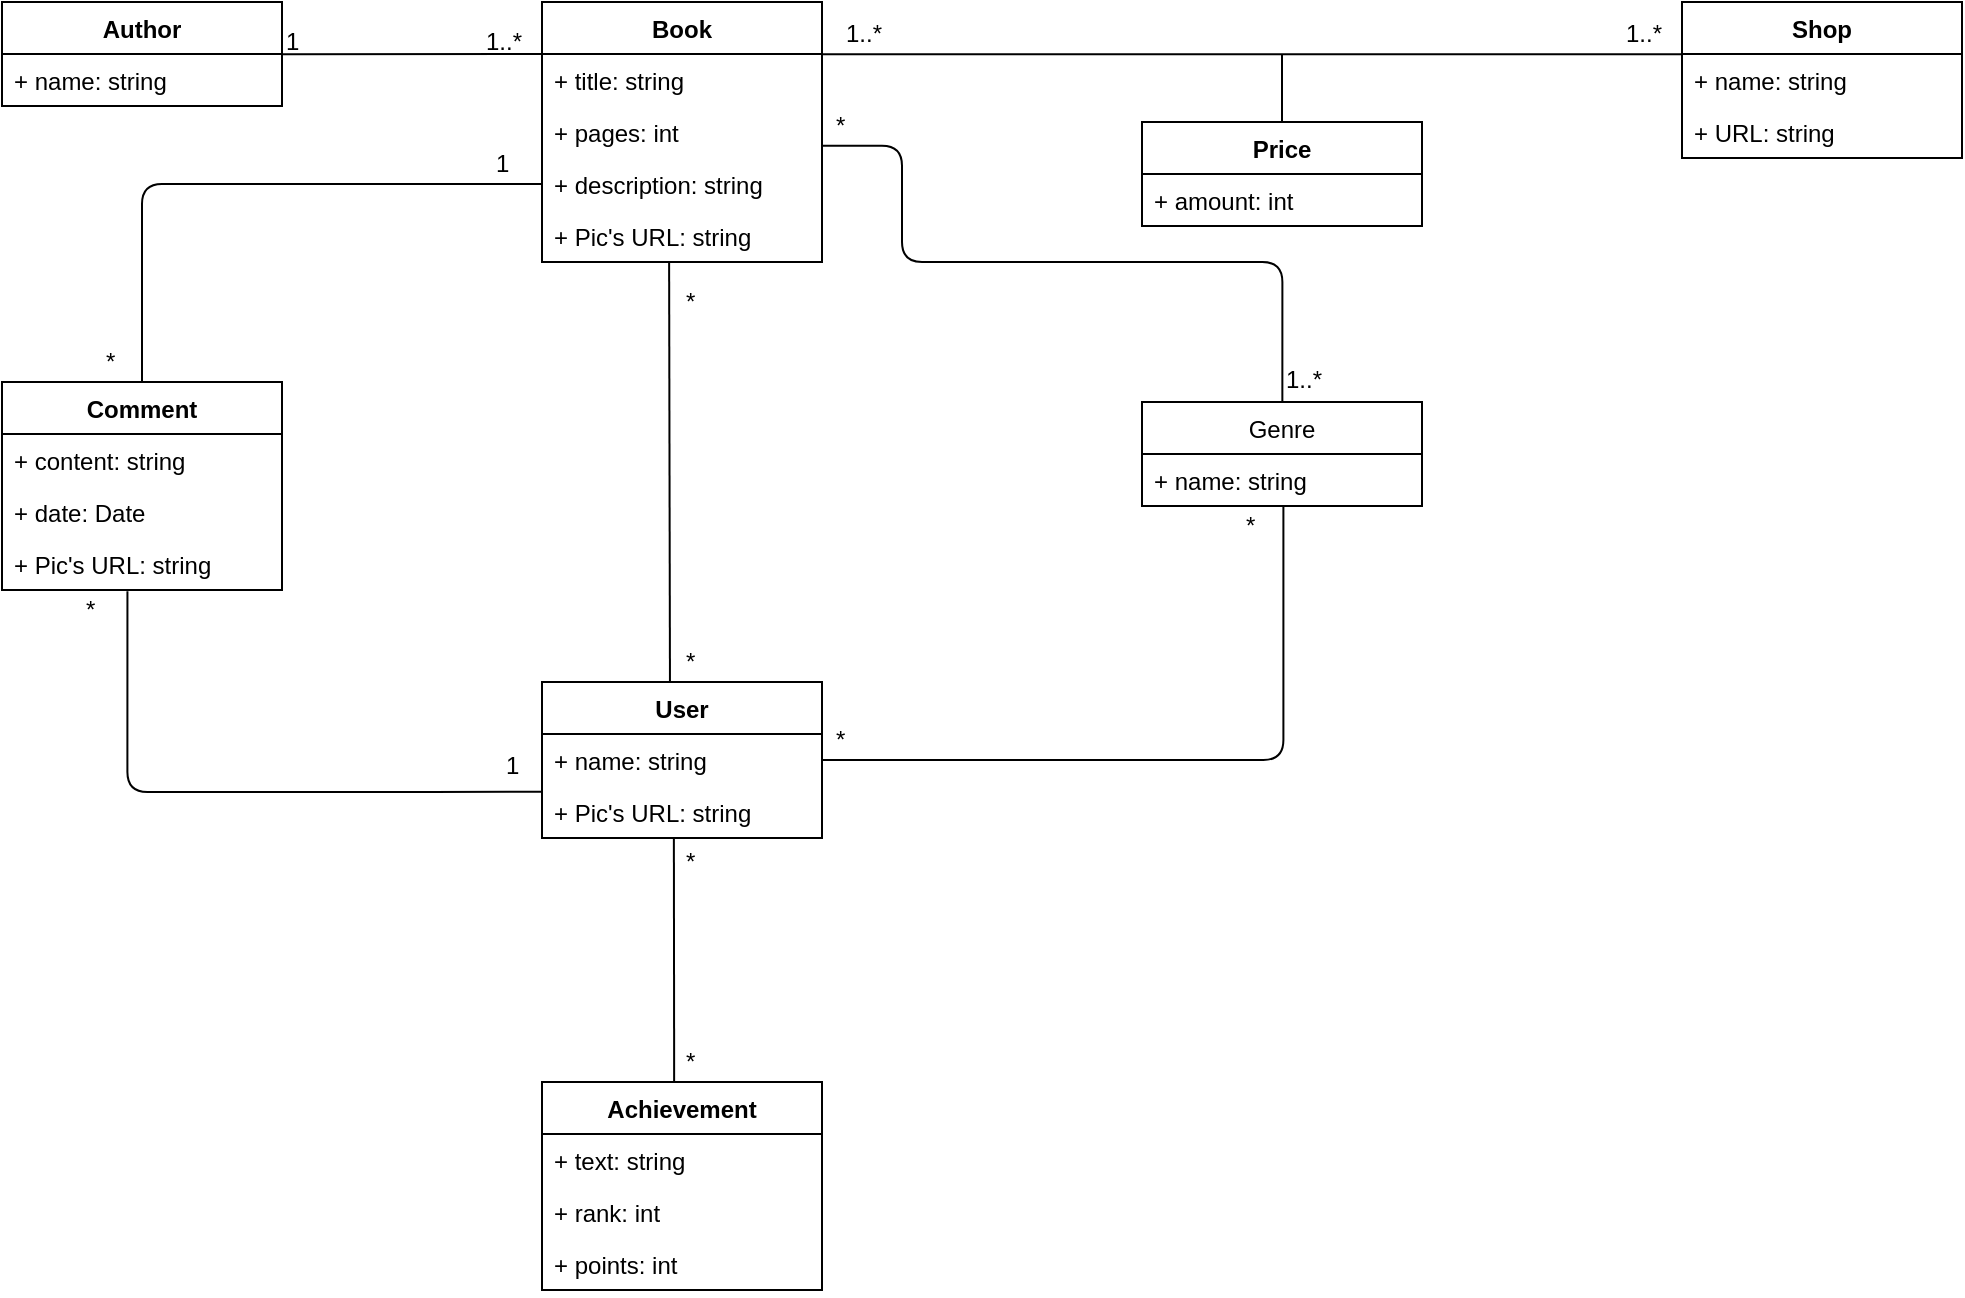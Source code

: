 <mxfile version="12.1.0" type="github" pages="1"><diagram id="XbkZKO6dHbs1xHTviMJp" name="Page-1"><mxGraphModel dx="1978" dy="1120" grid="1" gridSize="10" guides="1" tooltips="1" connect="1" arrows="1" fold="1" page="1" pageScale="1" pageWidth="827" pageHeight="1169" math="0" shadow="0"><root><mxCell id="0"/><mxCell id="1" parent="0"/><mxCell id="rb8h6XQkBErgdrJIKhYs-2" value="Author" style="swimlane;fontStyle=1;childLayout=stackLayout;horizontal=1;startSize=26;fillColor=none;horizontalStack=0;resizeParent=1;resizeParentMax=0;resizeLast=0;collapsible=1;marginBottom=0;" vertex="1" parent="1"><mxGeometry x="30" y="70" width="140" height="52" as="geometry"/></mxCell><mxCell id="rb8h6XQkBErgdrJIKhYs-3" value="+ name: string" style="text;strokeColor=none;fillColor=none;align=left;verticalAlign=top;spacingLeft=4;spacingRight=4;overflow=hidden;rotatable=0;points=[[0,0.5],[1,0.5]];portConstraint=eastwest;" vertex="1" parent="rb8h6XQkBErgdrJIKhYs-2"><mxGeometry y="26" width="140" height="26" as="geometry"/></mxCell><mxCell id="rb8h6XQkBErgdrJIKhYs-6" value="Book" style="swimlane;fontStyle=1;childLayout=stackLayout;horizontal=1;startSize=26;fillColor=none;horizontalStack=0;resizeParent=1;resizeParentMax=0;resizeLast=0;collapsible=1;marginBottom=0;" vertex="1" parent="1"><mxGeometry x="300" y="70" width="140" height="130" as="geometry"/></mxCell><mxCell id="rb8h6XQkBErgdrJIKhYs-7" value="+ title: string" style="text;strokeColor=none;fillColor=none;align=left;verticalAlign=top;spacingLeft=4;spacingRight=4;overflow=hidden;rotatable=0;points=[[0,0.5],[1,0.5]];portConstraint=eastwest;" vertex="1" parent="rb8h6XQkBErgdrJIKhYs-6"><mxGeometry y="26" width="140" height="26" as="geometry"/></mxCell><mxCell id="rb8h6XQkBErgdrJIKhYs-8" value="+ pages: int" style="text;strokeColor=none;fillColor=none;align=left;verticalAlign=top;spacingLeft=4;spacingRight=4;overflow=hidden;rotatable=0;points=[[0,0.5],[1,0.5]];portConstraint=eastwest;" vertex="1" parent="rb8h6XQkBErgdrJIKhYs-6"><mxGeometry y="52" width="140" height="26" as="geometry"/></mxCell><mxCell id="rb8h6XQkBErgdrJIKhYs-9" value="+ description: string" style="text;strokeColor=none;fillColor=none;align=left;verticalAlign=top;spacingLeft=4;spacingRight=4;overflow=hidden;rotatable=0;points=[[0,0.5],[1,0.5]];portConstraint=eastwest;" vertex="1" parent="rb8h6XQkBErgdrJIKhYs-6"><mxGeometry y="78" width="140" height="26" as="geometry"/></mxCell><mxCell id="rb8h6XQkBErgdrJIKhYs-10" value="+ Pic's URL: string" style="text;strokeColor=none;fillColor=none;align=left;verticalAlign=top;spacingLeft=4;spacingRight=4;overflow=hidden;rotatable=0;points=[[0,0.5],[1,0.5]];portConstraint=eastwest;" vertex="1" parent="rb8h6XQkBErgdrJIKhYs-6"><mxGeometry y="104" width="140" height="26" as="geometry"/></mxCell><mxCell id="rb8h6XQkBErgdrJIKhYs-11" value="Comment" style="swimlane;fontStyle=1;childLayout=stackLayout;horizontal=1;startSize=26;fillColor=none;horizontalStack=0;resizeParent=1;resizeParentMax=0;resizeLast=0;collapsible=1;marginBottom=0;" vertex="1" parent="1"><mxGeometry x="30" y="260" width="140" height="104" as="geometry"/></mxCell><mxCell id="rb8h6XQkBErgdrJIKhYs-12" value="+ content: string" style="text;strokeColor=none;fillColor=none;align=left;verticalAlign=top;spacingLeft=4;spacingRight=4;overflow=hidden;rotatable=0;points=[[0,0.5],[1,0.5]];portConstraint=eastwest;" vertex="1" parent="rb8h6XQkBErgdrJIKhYs-11"><mxGeometry y="26" width="140" height="26" as="geometry"/></mxCell><mxCell id="rb8h6XQkBErgdrJIKhYs-13" value="+ date: Date" style="text;strokeColor=none;fillColor=none;align=left;verticalAlign=top;spacingLeft=4;spacingRight=4;overflow=hidden;rotatable=0;points=[[0,0.5],[1,0.5]];portConstraint=eastwest;" vertex="1" parent="rb8h6XQkBErgdrJIKhYs-11"><mxGeometry y="52" width="140" height="26" as="geometry"/></mxCell><mxCell id="rb8h6XQkBErgdrJIKhYs-14" value="+ Pic's URL: string" style="text;strokeColor=none;fillColor=none;align=left;verticalAlign=top;spacingLeft=4;spacingRight=4;overflow=hidden;rotatable=0;points=[[0,0.5],[1,0.5]];portConstraint=eastwest;" vertex="1" parent="rb8h6XQkBErgdrJIKhYs-11"><mxGeometry y="78" width="140" height="26" as="geometry"/></mxCell><mxCell id="rb8h6XQkBErgdrJIKhYs-15" value="User" style="swimlane;fontStyle=1;childLayout=stackLayout;horizontal=1;startSize=26;fillColor=none;horizontalStack=0;resizeParent=1;resizeParentMax=0;resizeLast=0;collapsible=1;marginBottom=0;" vertex="1" parent="1"><mxGeometry x="300" y="410" width="140" height="78" as="geometry"/></mxCell><mxCell id="rb8h6XQkBErgdrJIKhYs-17" value="+ name: string" style="text;strokeColor=none;fillColor=none;align=left;verticalAlign=top;spacingLeft=4;spacingRight=4;overflow=hidden;rotatable=0;points=[[0,0.5],[1,0.5]];portConstraint=eastwest;" vertex="1" parent="rb8h6XQkBErgdrJIKhYs-15"><mxGeometry y="26" width="140" height="26" as="geometry"/></mxCell><mxCell id="rb8h6XQkBErgdrJIKhYs-16" value="+ Pic's URL: string" style="text;strokeColor=none;fillColor=none;align=left;verticalAlign=top;spacingLeft=4;spacingRight=4;overflow=hidden;rotatable=0;points=[[0,0.5],[1,0.5]];portConstraint=eastwest;" vertex="1" parent="rb8h6XQkBErgdrJIKhYs-15"><mxGeometry y="52" width="140" height="26" as="geometry"/></mxCell><mxCell id="rb8h6XQkBErgdrJIKhYs-23" value="Shop" style="swimlane;fontStyle=1;childLayout=stackLayout;horizontal=1;startSize=26;fillColor=none;horizontalStack=0;resizeParent=1;resizeParentMax=0;resizeLast=0;collapsible=1;marginBottom=0;" vertex="1" parent="1"><mxGeometry x="870" y="70" width="140" height="78" as="geometry"/></mxCell><mxCell id="rb8h6XQkBErgdrJIKhYs-24" value="+ name: string" style="text;strokeColor=none;fillColor=none;align=left;verticalAlign=top;spacingLeft=4;spacingRight=4;overflow=hidden;rotatable=0;points=[[0,0.5],[1,0.5]];portConstraint=eastwest;" vertex="1" parent="rb8h6XQkBErgdrJIKhYs-23"><mxGeometry y="26" width="140" height="26" as="geometry"/></mxCell><mxCell id="rb8h6XQkBErgdrJIKhYs-28" value="+ URL: string" style="text;strokeColor=none;fillColor=none;align=left;verticalAlign=top;spacingLeft=4;spacingRight=4;overflow=hidden;rotatable=0;points=[[0,0.5],[1,0.5]];portConstraint=eastwest;" vertex="1" parent="rb8h6XQkBErgdrJIKhYs-23"><mxGeometry y="52" width="140" height="26" as="geometry"/></mxCell><mxCell id="rb8h6XQkBErgdrJIKhYs-29" value="Price" style="swimlane;fontStyle=1;childLayout=stackLayout;horizontal=1;startSize=26;fillColor=none;horizontalStack=0;resizeParent=1;resizeParentMax=0;resizeLast=0;collapsible=1;marginBottom=0;" vertex="1" parent="1"><mxGeometry x="600" y="130" width="140" height="52" as="geometry"/></mxCell><mxCell id="rb8h6XQkBErgdrJIKhYs-30" value="+ amount: int" style="text;strokeColor=none;fillColor=none;align=left;verticalAlign=top;spacingLeft=4;spacingRight=4;overflow=hidden;rotatable=0;points=[[0,0.5],[1,0.5]];portConstraint=eastwest;" vertex="1" parent="rb8h6XQkBErgdrJIKhYs-29"><mxGeometry y="26" width="140" height="26" as="geometry"/></mxCell><mxCell id="rb8h6XQkBErgdrJIKhYs-33" value="Achievement" style="swimlane;fontStyle=1;childLayout=stackLayout;horizontal=1;startSize=26;fillColor=none;horizontalStack=0;resizeParent=1;resizeParentMax=0;resizeLast=0;collapsible=1;marginBottom=0;" vertex="1" parent="1"><mxGeometry x="300" y="610" width="140" height="104" as="geometry"/></mxCell><mxCell id="rb8h6XQkBErgdrJIKhYs-34" value="+ text: string" style="text;strokeColor=none;fillColor=none;align=left;verticalAlign=top;spacingLeft=4;spacingRight=4;overflow=hidden;rotatable=0;points=[[0,0.5],[1,0.5]];portConstraint=eastwest;" vertex="1" parent="rb8h6XQkBErgdrJIKhYs-33"><mxGeometry y="26" width="140" height="26" as="geometry"/></mxCell><mxCell id="rb8h6XQkBErgdrJIKhYs-35" value="+ rank: int" style="text;strokeColor=none;fillColor=none;align=left;verticalAlign=top;spacingLeft=4;spacingRight=4;overflow=hidden;rotatable=0;points=[[0,0.5],[1,0.5]];portConstraint=eastwest;" vertex="1" parent="rb8h6XQkBErgdrJIKhYs-33"><mxGeometry y="52" width="140" height="26" as="geometry"/></mxCell><mxCell id="rb8h6XQkBErgdrJIKhYs-36" value="+ points: int" style="text;strokeColor=none;fillColor=none;align=left;verticalAlign=top;spacingLeft=4;spacingRight=4;overflow=hidden;rotatable=0;points=[[0,0.5],[1,0.5]];portConstraint=eastwest;" vertex="1" parent="rb8h6XQkBErgdrJIKhYs-33"><mxGeometry y="78" width="140" height="26" as="geometry"/></mxCell><mxCell id="rb8h6XQkBErgdrJIKhYs-46" value="" style="endArrow=none;html=1;exitX=0.999;exitY=0.003;exitDx=0;exitDy=0;exitPerimeter=0;entryX=-0.001;entryY=0.001;entryDx=0;entryDy=0;entryPerimeter=0;" edge="1" parent="1" source="rb8h6XQkBErgdrJIKhYs-3" target="rb8h6XQkBErgdrJIKhYs-7"><mxGeometry width="50" height="50" relative="1" as="geometry"><mxPoint x="170" y="97" as="sourcePoint"/><mxPoint x="300" y="97" as="targetPoint"/></mxGeometry></mxCell><mxCell id="rb8h6XQkBErgdrJIKhYs-50" value="1" style="text;html=1;resizable=0;points=[];autosize=1;align=left;verticalAlign=top;spacingTop=-4;" vertex="1" parent="1"><mxGeometry x="170" y="80" width="20" height="20" as="geometry"/></mxCell><mxCell id="rb8h6XQkBErgdrJIKhYs-51" value="1..*" style="text;html=1;resizable=0;points=[];autosize=1;align=left;verticalAlign=top;spacingTop=-4;" vertex="1" parent="1"><mxGeometry x="270" y="80" width="30" height="20" as="geometry"/></mxCell><mxCell id="rb8h6XQkBErgdrJIKhYs-53" value="1..*" style="text;html=1;resizable=0;points=[];autosize=1;align=left;verticalAlign=top;spacingTop=-4;" vertex="1" parent="1"><mxGeometry x="450" y="76" width="30" height="20" as="geometry"/></mxCell><mxCell id="rb8h6XQkBErgdrJIKhYs-54" value="1..*" style="text;html=1;resizable=0;points=[];autosize=1;align=left;verticalAlign=top;spacingTop=-4;" vertex="1" parent="1"><mxGeometry x="840" y="76" width="30" height="20" as="geometry"/></mxCell><mxCell id="rb8h6XQkBErgdrJIKhYs-55" value="" style="endArrow=none;html=1;exitX=0.5;exitY=0;exitDx=0;exitDy=0;" edge="1" parent="1" source="rb8h6XQkBErgdrJIKhYs-29"><mxGeometry width="50" height="50" relative="1" as="geometry"><mxPoint x="660" y="150" as="sourcePoint"/><mxPoint x="670" y="96" as="targetPoint"/></mxGeometry></mxCell><mxCell id="rb8h6XQkBErgdrJIKhYs-56" value="" style="endArrow=none;html=1;entryX=0;entryY=0.5;entryDx=0;entryDy=0;exitX=0.5;exitY=0;exitDx=0;exitDy=0;edgeStyle=orthogonalEdgeStyle;" edge="1" parent="1" source="rb8h6XQkBErgdrJIKhYs-11" target="rb8h6XQkBErgdrJIKhYs-9"><mxGeometry width="50" height="50" relative="1" as="geometry"><mxPoint x="40" y="220" as="sourcePoint"/><mxPoint x="90" y="170" as="targetPoint"/></mxGeometry></mxCell><mxCell id="rb8h6XQkBErgdrJIKhYs-57" value="1" style="text;html=1;resizable=0;points=[];autosize=1;align=left;verticalAlign=top;spacingTop=-4;" vertex="1" parent="1"><mxGeometry x="275" y="141" width="20" height="20" as="geometry"/></mxCell><mxCell id="rb8h6XQkBErgdrJIKhYs-58" value="*" style="text;html=1;resizable=0;points=[];autosize=1;align=left;verticalAlign=top;spacingTop=-4;" vertex="1" parent="1"><mxGeometry x="80" y="240" width="20" height="20" as="geometry"/></mxCell><mxCell id="rb8h6XQkBErgdrJIKhYs-59" value="" style="endArrow=none;html=1;entryX=0;entryY=0.11;entryDx=0;entryDy=0;entryPerimeter=0;exitX=0.448;exitY=1.024;exitDx=0;exitDy=0;exitPerimeter=0;edgeStyle=orthogonalEdgeStyle;" edge="1" parent="1" source="rb8h6XQkBErgdrJIKhYs-14" target="rb8h6XQkBErgdrJIKhYs-16"><mxGeometry width="50" height="50" relative="1" as="geometry"><mxPoint x="120" y="480" as="sourcePoint"/><mxPoint x="180" y="440" as="targetPoint"/><Array as="points"><mxPoint x="93" y="465"/><mxPoint x="235" y="465"/></Array></mxGeometry></mxCell><mxCell id="rb8h6XQkBErgdrJIKhYs-60" value="*" style="text;html=1;resizable=0;points=[];autosize=1;align=left;verticalAlign=top;spacingTop=-4;" vertex="1" parent="1"><mxGeometry x="70" y="364" width="20" height="20" as="geometry"/></mxCell><mxCell id="rb8h6XQkBErgdrJIKhYs-61" value="1" style="text;html=1;resizable=0;points=[];autosize=1;align=left;verticalAlign=top;spacingTop=-4;" vertex="1" parent="1"><mxGeometry x="280" y="442" width="20" height="20" as="geometry"/></mxCell><mxCell id="rb8h6XQkBErgdrJIKhYs-62" value="" style="endArrow=none;html=1;entryX=0.471;entryY=0.996;entryDx=0;entryDy=0;entryPerimeter=0;exitX=0.472;exitY=0.004;exitDx=0;exitDy=0;exitPerimeter=0;" edge="1" parent="1" source="rb8h6XQkBErgdrJIKhYs-33" target="rb8h6XQkBErgdrJIKhYs-16"><mxGeometry width="50" height="50" relative="1" as="geometry"><mxPoint x="300" y="580" as="sourcePoint"/><mxPoint x="350" y="530" as="targetPoint"/></mxGeometry></mxCell><mxCell id="rb8h6XQkBErgdrJIKhYs-63" value="*" style="text;html=1;resizable=0;points=[];autosize=1;align=left;verticalAlign=top;spacingTop=-4;" vertex="1" parent="1"><mxGeometry x="370" y="490" width="20" height="20" as="geometry"/></mxCell><mxCell id="rb8h6XQkBErgdrJIKhYs-64" value="*" style="text;html=1;resizable=0;points=[];autosize=1;align=left;verticalAlign=top;spacingTop=-4;" vertex="1" parent="1"><mxGeometry x="370" y="590" width="20" height="20" as="geometry"/></mxCell><mxCell id="rb8h6XQkBErgdrJIKhYs-65" value="" style="endArrow=none;html=1;entryX=0.454;entryY=0.993;entryDx=0;entryDy=0;entryPerimeter=0;exitX=0.457;exitY=0;exitDx=0;exitDy=0;exitPerimeter=0;" edge="1" parent="1" source="rb8h6XQkBErgdrJIKhYs-15" target="rb8h6XQkBErgdrJIKhYs-10"><mxGeometry width="50" height="50" relative="1" as="geometry"><mxPoint x="450" y="310" as="sourcePoint"/><mxPoint x="500" y="260" as="targetPoint"/></mxGeometry></mxCell><mxCell id="rb8h6XQkBErgdrJIKhYs-66" value="*" style="text;html=1;resizable=0;points=[];autosize=1;align=left;verticalAlign=top;spacingTop=-4;" vertex="1" parent="1"><mxGeometry x="370" y="390" width="20" height="20" as="geometry"/></mxCell><mxCell id="rb8h6XQkBErgdrJIKhYs-67" value="*" style="text;html=1;resizable=0;points=[];autosize=1;align=left;verticalAlign=top;spacingTop=-4;" vertex="1" parent="1"><mxGeometry x="370" y="210" width="20" height="20" as="geometry"/></mxCell><mxCell id="rb8h6XQkBErgdrJIKhYs-68" value="" style="endArrow=none;html=1;exitX=1;exitY=0.003;exitDx=0;exitDy=0;exitPerimeter=0;entryX=0.993;entryY=1.004;entryDx=0;entryDy=0;entryPerimeter=0;" edge="1" parent="1" source="rb8h6XQkBErgdrJIKhYs-7" target="rb8h6XQkBErgdrJIKhYs-54"><mxGeometry width="50" height="50" relative="1" as="geometry"><mxPoint x="510" y="130" as="sourcePoint"/><mxPoint x="560" y="80" as="targetPoint"/></mxGeometry></mxCell><mxCell id="rb8h6XQkBErgdrJIKhYs-69" value="" style="endArrow=none;html=1;exitX=1;exitY=0.765;exitDx=0;exitDy=0;exitPerimeter=0;entryX=0.006;entryY=1.03;entryDx=0;entryDy=0;edgeStyle=orthogonalEdgeStyle;entryPerimeter=0;" edge="1" parent="1" source="rb8h6XQkBErgdrJIKhYs-8" target="rb8h6XQkBErgdrJIKhYs-71"><mxGeometry width="50" height="50" relative="1" as="geometry"><mxPoint x="480" y="240" as="sourcePoint"/><mxPoint x="670.2" y="269" as="targetPoint"/><Array as="points"><mxPoint x="480" y="142"/><mxPoint x="480" y="200"/><mxPoint x="670" y="200"/></Array></mxGeometry></mxCell><mxCell id="rb8h6XQkBErgdrJIKhYs-70" value="*" style="text;html=1;resizable=0;points=[];autosize=1;align=left;verticalAlign=top;spacingTop=-4;" vertex="1" parent="1"><mxGeometry x="445" y="122" width="20" height="20" as="geometry"/></mxCell><mxCell id="rb8h6XQkBErgdrJIKhYs-71" value="1..*" style="text;html=1;resizable=0;points=[];autosize=1;align=left;verticalAlign=top;spacingTop=-4;" vertex="1" parent="1"><mxGeometry x="670" y="249" width="30" height="20" as="geometry"/></mxCell><mxCell id="rb8h6XQkBErgdrJIKhYs-72" value="" style="endArrow=none;html=1;exitX=1;exitY=0.5;exitDx=0;exitDy=0;edgeStyle=orthogonalEdgeStyle;entryX=0.505;entryY=0.99;entryDx=0;entryDy=0;entryPerimeter=0;" edge="1" parent="1" source="rb8h6XQkBErgdrJIKhYs-17" target="rb8h6XQkBErgdrJIKhYs-76"><mxGeometry width="50" height="50" relative="1" as="geometry"><mxPoint x="490" y="490" as="sourcePoint"/><mxPoint x="671" y="355" as="targetPoint"/><Array as="points"><mxPoint x="671" y="449"/></Array></mxGeometry></mxCell><mxCell id="rb8h6XQkBErgdrJIKhYs-73" value="*" style="text;html=1;resizable=0;points=[];autosize=1;align=left;verticalAlign=top;spacingTop=-4;" vertex="1" parent="1"><mxGeometry x="445" y="429" width="20" height="20" as="geometry"/></mxCell><mxCell id="rb8h6XQkBErgdrJIKhYs-74" value="*" style="text;html=1;resizable=0;points=[];autosize=1;align=left;verticalAlign=top;spacingTop=-4;" vertex="1" parent="1"><mxGeometry x="650" y="322" width="20" height="20" as="geometry"/></mxCell><mxCell id="rb8h6XQkBErgdrJIKhYs-75" value="Genre" style="swimlane;fontStyle=0;childLayout=stackLayout;horizontal=1;startSize=26;fillColor=none;horizontalStack=0;resizeParent=1;resizeParentMax=0;resizeLast=0;collapsible=1;marginBottom=0;" vertex="1" parent="1"><mxGeometry x="600" y="270" width="140" height="52" as="geometry"/></mxCell><mxCell id="rb8h6XQkBErgdrJIKhYs-76" value="+ name: string" style="text;strokeColor=none;fillColor=none;align=left;verticalAlign=top;spacingLeft=4;spacingRight=4;overflow=hidden;rotatable=0;points=[[0,0.5],[1,0.5]];portConstraint=eastwest;" vertex="1" parent="rb8h6XQkBErgdrJIKhYs-75"><mxGeometry y="26" width="140" height="26" as="geometry"/></mxCell></root></mxGraphModel></diagram></mxfile>